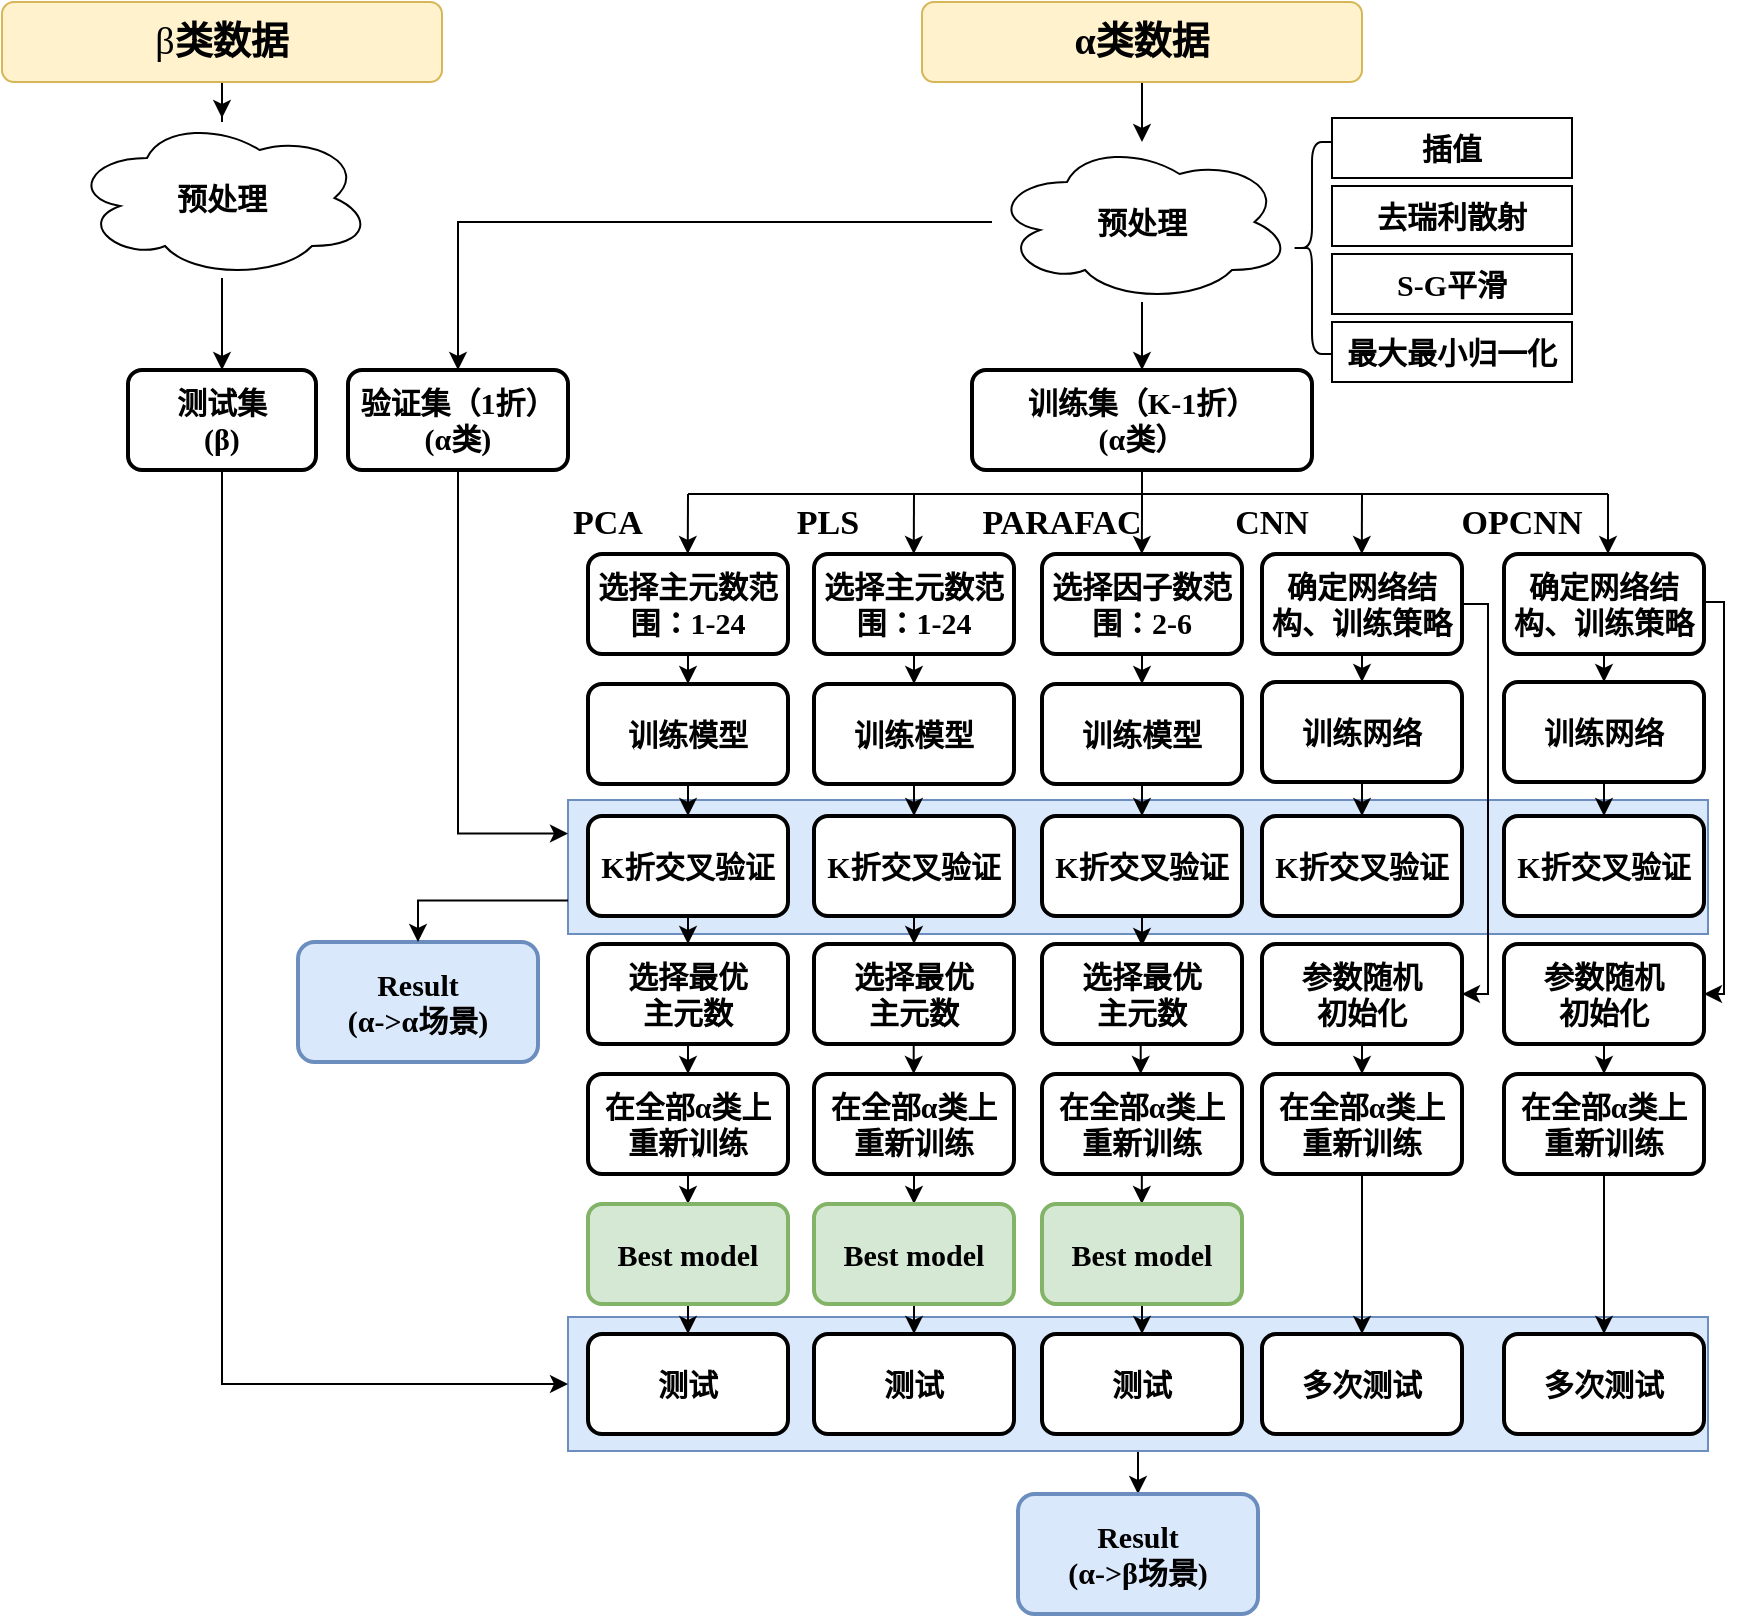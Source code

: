 <mxfile version="22.1.18" type="github">
  <diagram name="第 1 页" id="fnBkCTot6Ez0o81d7CIG">
    <mxGraphModel dx="1738" dy="1649" grid="1" gridSize="10" guides="1" tooltips="1" connect="1" arrows="1" fold="1" page="1" pageScale="1" pageWidth="827" pageHeight="1169" math="0" shadow="0">
      <root>
        <mxCell id="0" />
        <mxCell id="1" parent="0" />
        <mxCell id="RQuAEKyiK-EMNLNWBClG-106" value="" style="edgeStyle=orthogonalEdgeStyle;rounded=0;orthogonalLoop=1;jettySize=auto;html=1;" edge="1" parent="1" source="RQuAEKyiK-EMNLNWBClG-96" target="kYNa-zEm1gCkG2qr6x2S-65">
          <mxGeometry relative="1" as="geometry" />
        </mxCell>
        <mxCell id="RQuAEKyiK-EMNLNWBClG-96" value="" style="rounded=0;whiteSpace=wrap;html=1;fillColor=#dae8fc;strokeColor=#6c8ebf;" vertex="1" parent="1">
          <mxGeometry x="110" y="651.5" width="570" height="67" as="geometry" />
        </mxCell>
        <mxCell id="RQuAEKyiK-EMNLNWBClG-38" value="" style="rounded=0;whiteSpace=wrap;html=1;fillColor=#dae8fc;strokeColor=#6c8ebf;" vertex="1" parent="1">
          <mxGeometry x="110" y="393" width="570" height="67" as="geometry" />
        </mxCell>
        <mxCell id="kYNa-zEm1gCkG2qr6x2S-15" value="训练集（K-1折）&lt;br style=&quot;font-size: 15px;&quot;&gt;(α类）" style="rounded=1;whiteSpace=wrap;html=1;absoluteArcSize=1;arcSize=14;strokeWidth=2;fontSize=15;fontStyle=1;fontFamily=仿宋;" parent="1" vertex="1">
          <mxGeometry x="312" y="178" width="170" height="50" as="geometry" />
        </mxCell>
        <mxCell id="kYNa-zEm1gCkG2qr6x2S-18" value="" style="shape=curlyBracket;whiteSpace=wrap;html=1;rounded=1;labelPosition=left;verticalLabelPosition=middle;align=right;verticalAlign=middle;fontSize=15;fontStyle=1;fontFamily=仿宋;" parent="1" vertex="1">
          <mxGeometry x="472" y="64" width="20" height="106" as="geometry" />
        </mxCell>
        <mxCell id="kYNa-zEm1gCkG2qr6x2S-19" value="插值" style="rounded=0;whiteSpace=wrap;html=1;fontSize=15;fontStyle=1;fontFamily=仿宋;" parent="1" vertex="1">
          <mxGeometry x="492" y="52" width="120" height="30" as="geometry" />
        </mxCell>
        <mxCell id="kYNa-zEm1gCkG2qr6x2S-20" value="去瑞利散射" style="rounded=0;whiteSpace=wrap;html=1;fontSize=15;fontStyle=1;fontFamily=仿宋;" parent="1" vertex="1">
          <mxGeometry x="492" y="86" width="120" height="30" as="geometry" />
        </mxCell>
        <mxCell id="kYNa-zEm1gCkG2qr6x2S-21" value="最大最小归一化" style="rounded=0;whiteSpace=wrap;html=1;fontSize=15;fontStyle=1;fontFamily=仿宋;" parent="1" vertex="1">
          <mxGeometry x="492" y="154" width="120" height="30" as="geometry" />
        </mxCell>
        <mxCell id="kYNa-zEm1gCkG2qr6x2S-22" value="S-G平滑" style="rounded=0;whiteSpace=wrap;html=1;fontSize=15;fontStyle=1;fontFamily=仿宋;" parent="1" vertex="1">
          <mxGeometry x="492" y="120" width="120" height="30" as="geometry" />
        </mxCell>
        <mxCell id="RQuAEKyiK-EMNLNWBClG-24" value="" style="edgeStyle=orthogonalEdgeStyle;rounded=0;orthogonalLoop=1;jettySize=auto;html=1;" edge="1" parent="1" source="kYNa-zEm1gCkG2qr6x2S-26" target="RQuAEKyiK-EMNLNWBClG-23">
          <mxGeometry relative="1" as="geometry" />
        </mxCell>
        <mxCell id="kYNa-zEm1gCkG2qr6x2S-26" value="选择主元数范围：1-24" style="rounded=1;whiteSpace=wrap;html=1;absoluteArcSize=1;arcSize=14;strokeWidth=2;fontSize=15;fontStyle=1;fontFamily=仿宋;" parent="1" vertex="1">
          <mxGeometry x="120" y="270" width="100" height="50" as="geometry" />
        </mxCell>
        <mxCell id="kYNa-zEm1gCkG2qr6x2S-39" value="" style="edgeStyle=orthogonalEdgeStyle;rounded=0;orthogonalLoop=1;jettySize=auto;html=1;fontSize=15;fontStyle=1;fontFamily=仿宋;" parent="1" source="kYNa-zEm1gCkG2qr6x2S-27" target="kYNa-zEm1gCkG2qr6x2S-37" edge="1">
          <mxGeometry relative="1" as="geometry" />
        </mxCell>
        <mxCell id="kYNa-zEm1gCkG2qr6x2S-27" value="选择主元数范围：1-24" style="rounded=1;whiteSpace=wrap;html=1;absoluteArcSize=1;arcSize=14;strokeWidth=2;fontSize=15;fontStyle=1;fontFamily=仿宋;" parent="1" vertex="1">
          <mxGeometry x="233" y="270" width="100" height="50" as="geometry" />
        </mxCell>
        <mxCell id="kYNa-zEm1gCkG2qr6x2S-41" value="" style="edgeStyle=orthogonalEdgeStyle;rounded=0;orthogonalLoop=1;jettySize=auto;html=1;fontSize=15;fontStyle=1;fontFamily=仿宋;" parent="1" source="kYNa-zEm1gCkG2qr6x2S-28" target="kYNa-zEm1gCkG2qr6x2S-40" edge="1">
          <mxGeometry relative="1" as="geometry" />
        </mxCell>
        <mxCell id="kYNa-zEm1gCkG2qr6x2S-28" value="选择因子数范围：2-6" style="rounded=1;whiteSpace=wrap;html=1;absoluteArcSize=1;arcSize=14;strokeWidth=2;fontSize=15;fontStyle=1;fontFamily=仿宋;" parent="1" vertex="1">
          <mxGeometry x="347" y="270" width="100" height="50" as="geometry" />
        </mxCell>
        <mxCell id="RQuAEKyiK-EMNLNWBClG-31" value="" style="edgeStyle=orthogonalEdgeStyle;rounded=0;orthogonalLoop=1;jettySize=auto;html=1;" edge="1" parent="1" source="kYNa-zEm1gCkG2qr6x2S-37" target="RQuAEKyiK-EMNLNWBClG-27">
          <mxGeometry relative="1" as="geometry" />
        </mxCell>
        <mxCell id="kYNa-zEm1gCkG2qr6x2S-37" value="训练模型" style="rounded=1;whiteSpace=wrap;html=1;absoluteArcSize=1;arcSize=14;strokeWidth=2;fontSize=15;fontStyle=1;fontFamily=仿宋;" parent="1" vertex="1">
          <mxGeometry x="233" y="335" width="100" height="50" as="geometry" />
        </mxCell>
        <mxCell id="RQuAEKyiK-EMNLNWBClG-32" value="" style="edgeStyle=orthogonalEdgeStyle;rounded=0;orthogonalLoop=1;jettySize=auto;html=1;" edge="1" parent="1" source="kYNa-zEm1gCkG2qr6x2S-40" target="RQuAEKyiK-EMNLNWBClG-28">
          <mxGeometry relative="1" as="geometry" />
        </mxCell>
        <mxCell id="kYNa-zEm1gCkG2qr6x2S-40" value="训练模型" style="rounded=1;whiteSpace=wrap;html=1;absoluteArcSize=1;arcSize=14;strokeWidth=2;fontSize=15;fontStyle=1;fontFamily=仿宋;" parent="1" vertex="1">
          <mxGeometry x="347" y="335" width="100" height="50" as="geometry" />
        </mxCell>
        <mxCell id="RQuAEKyiK-EMNLNWBClG-53" value="" style="edgeStyle=orthogonalEdgeStyle;rounded=0;orthogonalLoop=1;jettySize=auto;html=1;" edge="1" parent="1" source="kYNa-zEm1gCkG2qr6x2S-44" target="RQuAEKyiK-EMNLNWBClG-29">
          <mxGeometry relative="1" as="geometry" />
        </mxCell>
        <mxCell id="RQuAEKyiK-EMNLNWBClG-33" style="edgeStyle=orthogonalEdgeStyle;rounded=0;orthogonalLoop=1;jettySize=auto;html=1;entryX=0;entryY=0.25;entryDx=0;entryDy=0;exitX=0.5;exitY=1;exitDx=0;exitDy=0;" edge="1" parent="1" source="kYNa-zEm1gCkG2qr6x2S-62" target="RQuAEKyiK-EMNLNWBClG-38">
          <mxGeometry relative="1" as="geometry" />
        </mxCell>
        <mxCell id="kYNa-zEm1gCkG2qr6x2S-62" value="验证集（1折）&lt;br style=&quot;font-size: 15px;&quot;&gt;(α类)" style="rounded=1;whiteSpace=wrap;html=1;absoluteArcSize=1;arcSize=14;strokeWidth=2;fontSize=15;fontStyle=1;fontFamily=仿宋;" parent="1" vertex="1">
          <mxGeometry y="178" width="110" height="50" as="geometry" />
        </mxCell>
        <mxCell id="kYNa-zEm1gCkG2qr6x2S-63" value="Result&lt;br style=&quot;font-size: 15px;&quot;&gt;(α-&amp;gt;α场景)" style="whiteSpace=wrap;html=1;rounded=1;arcSize=14;strokeWidth=2;fontSize=15;fontStyle=1;fontFamily=仿宋;fillColor=#dae8fc;strokeColor=#6c8ebf;" parent="1" vertex="1">
          <mxGeometry x="-25" y="464" width="120" height="60" as="geometry" />
        </mxCell>
        <mxCell id="kYNa-zEm1gCkG2qr6x2S-65" value="Result&lt;br style=&quot;font-size: 15px;&quot;&gt;(α-&amp;gt;β场景)" style="whiteSpace=wrap;html=1;rounded=1;arcSize=14;strokeWidth=2;fontSize=15;fontStyle=1;fontFamily=仿宋;fillColor=#dae8fc;strokeColor=#6c8ebf;" parent="1" vertex="1">
          <mxGeometry x="335" y="740" width="120" height="60" as="geometry" />
        </mxCell>
        <mxCell id="kYNa-zEm1gCkG2qr6x2S-76" value="&lt;b&gt;&lt;font style=&quot;font-size: 17px;&quot;&gt;PCA&lt;/font&gt;&lt;/b&gt;" style="text;html=1;strokeColor=none;fillColor=none;align=center;verticalAlign=middle;whiteSpace=wrap;rounded=0;fontFamily=仿宋;" parent="1" vertex="1">
          <mxGeometry x="100" y="240" width="60" height="30" as="geometry" />
        </mxCell>
        <mxCell id="kYNa-zEm1gCkG2qr6x2S-77" value="&lt;span style=&quot;font-size: 17px;&quot;&gt;&lt;b&gt;PLS&lt;br&gt;&lt;/b&gt;&lt;/span&gt;" style="text;html=1;strokeColor=none;fillColor=none;align=center;verticalAlign=middle;whiteSpace=wrap;rounded=0;fontFamily=仿宋;" parent="1" vertex="1">
          <mxGeometry x="210" y="240" width="60" height="30" as="geometry" />
        </mxCell>
        <mxCell id="kYNa-zEm1gCkG2qr6x2S-79" value="&lt;span style=&quot;font-size: 17px;&quot;&gt;&lt;b&gt;OPCNN&lt;br&gt;&lt;/b&gt;&lt;/span&gt;" style="text;html=1;strokeColor=none;fillColor=none;align=center;verticalAlign=middle;whiteSpace=wrap;rounded=0;fontFamily=仿宋;" parent="1" vertex="1">
          <mxGeometry x="557" y="240" width="60" height="30" as="geometry" />
        </mxCell>
        <mxCell id="RQuAEKyiK-EMNLNWBClG-4" value="&lt;span style=&quot;font-size: 17px;&quot;&gt;&lt;b&gt;CNN&lt;br&gt;&lt;/b&gt;&lt;/span&gt;" style="text;html=1;strokeColor=none;fillColor=none;align=center;verticalAlign=middle;whiteSpace=wrap;rounded=0;fontFamily=仿宋;" vertex="1" parent="1">
          <mxGeometry x="432" y="240" width="60" height="30" as="geometry" />
        </mxCell>
        <mxCell id="RQuAEKyiK-EMNLNWBClG-54" value="" style="edgeStyle=orthogonalEdgeStyle;rounded=0;orthogonalLoop=1;jettySize=auto;html=1;" edge="1" parent="1" source="RQuAEKyiK-EMNLNWBClG-5" target="RQuAEKyiK-EMNLNWBClG-30">
          <mxGeometry relative="1" as="geometry" />
        </mxCell>
        <mxCell id="RQuAEKyiK-EMNLNWBClG-12" value="" style="edgeStyle=orthogonalEdgeStyle;rounded=0;orthogonalLoop=1;jettySize=auto;html=1;" edge="1" parent="1" source="RQuAEKyiK-EMNLNWBClG-7" target="RQuAEKyiK-EMNLNWBClG-11">
          <mxGeometry relative="1" as="geometry" />
        </mxCell>
        <mxCell id="RQuAEKyiK-EMNLNWBClG-7" value="β&lt;span style=&quot;border-color: var(--border-color); font-weight: 700;&quot;&gt;类数据&lt;/span&gt;" style="rounded=1;whiteSpace=wrap;html=1;fontFamily=仿宋;fontSize=19;fillColor=#fff2cc;strokeColor=#d6b656;" vertex="1" parent="1">
          <mxGeometry x="-173" y="-6" width="220" height="40" as="geometry" />
        </mxCell>
        <mxCell id="RQuAEKyiK-EMNLNWBClG-17" value="" style="edgeStyle=orthogonalEdgeStyle;rounded=0;orthogonalLoop=1;jettySize=auto;html=1;" edge="1" parent="1" source="RQuAEKyiK-EMNLNWBClG-11" target="RQuAEKyiK-EMNLNWBClG-16">
          <mxGeometry relative="1" as="geometry" />
        </mxCell>
        <mxCell id="RQuAEKyiK-EMNLNWBClG-11" value="预处理" style="ellipse;shape=cloud;whiteSpace=wrap;html=1;fontSize=15;fontStyle=1;fontFamily=仿宋;" vertex="1" parent="1">
          <mxGeometry x="-138" y="52" width="150" height="80" as="geometry" />
        </mxCell>
        <mxCell id="RQuAEKyiK-EMNLNWBClG-15" value="" style="edgeStyle=orthogonalEdgeStyle;rounded=0;orthogonalLoop=1;jettySize=auto;html=1;" edge="1" parent="1" source="RQuAEKyiK-EMNLNWBClG-13" target="RQuAEKyiK-EMNLNWBClG-14">
          <mxGeometry relative="1" as="geometry" />
        </mxCell>
        <mxCell id="RQuAEKyiK-EMNLNWBClG-13" value="&lt;b style=&quot;border-color: var(--border-color);&quot;&gt;α类数据&lt;/b&gt;" style="rounded=1;whiteSpace=wrap;html=1;fontFamily=仿宋;fontSize=19;fontStyle=1;fillColor=#fff2cc;strokeColor=#d6b656;" vertex="1" parent="1">
          <mxGeometry x="287" y="-6" width="220" height="40" as="geometry" />
        </mxCell>
        <mxCell id="RQuAEKyiK-EMNLNWBClG-18" value="" style="edgeStyle=orthogonalEdgeStyle;rounded=0;orthogonalLoop=1;jettySize=auto;html=1;" edge="1" parent="1" source="RQuAEKyiK-EMNLNWBClG-14" target="kYNa-zEm1gCkG2qr6x2S-15">
          <mxGeometry relative="1" as="geometry" />
        </mxCell>
        <mxCell id="RQuAEKyiK-EMNLNWBClG-19" style="edgeStyle=orthogonalEdgeStyle;rounded=0;orthogonalLoop=1;jettySize=auto;html=1;entryX=0.5;entryY=0;entryDx=0;entryDy=0;" edge="1" parent="1" source="RQuAEKyiK-EMNLNWBClG-14" target="kYNa-zEm1gCkG2qr6x2S-62">
          <mxGeometry relative="1" as="geometry" />
        </mxCell>
        <mxCell id="RQuAEKyiK-EMNLNWBClG-14" value="预处理" style="ellipse;shape=cloud;whiteSpace=wrap;html=1;fontSize=15;fontStyle=1;fontFamily=仿宋;" vertex="1" parent="1">
          <mxGeometry x="322" y="64" width="150" height="80" as="geometry" />
        </mxCell>
        <mxCell id="RQuAEKyiK-EMNLNWBClG-97" style="edgeStyle=orthogonalEdgeStyle;rounded=0;orthogonalLoop=1;jettySize=auto;html=1;entryX=0;entryY=0.5;entryDx=0;entryDy=0;exitX=0.5;exitY=1;exitDx=0;exitDy=0;" edge="1" parent="1" source="RQuAEKyiK-EMNLNWBClG-16" target="RQuAEKyiK-EMNLNWBClG-96">
          <mxGeometry relative="1" as="geometry">
            <Array as="points">
              <mxPoint x="-63" y="685" />
            </Array>
          </mxGeometry>
        </mxCell>
        <mxCell id="RQuAEKyiK-EMNLNWBClG-16" value="测试集&lt;br style=&quot;font-size: 15px;&quot;&gt;(β)" style="rounded=1;whiteSpace=wrap;html=1;absoluteArcSize=1;arcSize=14;strokeWidth=2;fontSize=15;fontStyle=1;fontFamily=仿宋;" vertex="1" parent="1">
          <mxGeometry x="-110" y="178" width="94" height="50" as="geometry" />
        </mxCell>
        <mxCell id="RQuAEKyiK-EMNLNWBClG-26" value="" style="edgeStyle=orthogonalEdgeStyle;rounded=0;orthogonalLoop=1;jettySize=auto;html=1;" edge="1" parent="1" source="RQuAEKyiK-EMNLNWBClG-23" target="RQuAEKyiK-EMNLNWBClG-25">
          <mxGeometry relative="1" as="geometry" />
        </mxCell>
        <mxCell id="RQuAEKyiK-EMNLNWBClG-23" value="训练模型" style="rounded=1;whiteSpace=wrap;html=1;absoluteArcSize=1;arcSize=14;strokeWidth=2;fontSize=15;fontStyle=1;fontFamily=仿宋;" vertex="1" parent="1">
          <mxGeometry x="120" y="335" width="100" height="50" as="geometry" />
        </mxCell>
        <mxCell id="RQuAEKyiK-EMNLNWBClG-40" value="" style="edgeStyle=orthogonalEdgeStyle;rounded=0;orthogonalLoop=1;jettySize=auto;html=1;" edge="1" parent="1" source="RQuAEKyiK-EMNLNWBClG-25" target="RQuAEKyiK-EMNLNWBClG-34">
          <mxGeometry relative="1" as="geometry" />
        </mxCell>
        <mxCell id="RQuAEKyiK-EMNLNWBClG-25" value="K折交叉验证" style="rounded=1;whiteSpace=wrap;html=1;absoluteArcSize=1;arcSize=14;strokeWidth=2;fontSize=15;fontStyle=1;fontFamily=仿宋;" vertex="1" parent="1">
          <mxGeometry x="120" y="401" width="100" height="50" as="geometry" />
        </mxCell>
        <mxCell id="RQuAEKyiK-EMNLNWBClG-47" style="edgeStyle=orthogonalEdgeStyle;rounded=0;orthogonalLoop=1;jettySize=auto;html=1;entryX=0.5;entryY=0;entryDx=0;entryDy=0;" edge="1" parent="1" source="RQuAEKyiK-EMNLNWBClG-27" target="RQuAEKyiK-EMNLNWBClG-35">
          <mxGeometry relative="1" as="geometry" />
        </mxCell>
        <mxCell id="RQuAEKyiK-EMNLNWBClG-27" value="K折交叉验证" style="rounded=1;whiteSpace=wrap;html=1;absoluteArcSize=1;arcSize=14;strokeWidth=2;fontSize=15;fontStyle=1;fontFamily=仿宋;" vertex="1" parent="1">
          <mxGeometry x="233" y="401" width="100" height="50" as="geometry" />
        </mxCell>
        <mxCell id="RQuAEKyiK-EMNLNWBClG-29" value="K折交叉验证" style="rounded=1;whiteSpace=wrap;html=1;absoluteArcSize=1;arcSize=14;strokeWidth=2;fontSize=15;fontStyle=1;fontFamily=仿宋;" vertex="1" parent="1">
          <mxGeometry x="457" y="401" width="100" height="50" as="geometry" />
        </mxCell>
        <mxCell id="RQuAEKyiK-EMNLNWBClG-30" value="K折交叉验证" style="rounded=1;whiteSpace=wrap;html=1;absoluteArcSize=1;arcSize=14;strokeWidth=2;fontSize=15;fontStyle=1;fontFamily=仿宋;" vertex="1" parent="1">
          <mxGeometry x="578" y="401" width="100" height="50" as="geometry" />
        </mxCell>
        <mxCell id="RQuAEKyiK-EMNLNWBClG-69" value="" style="edgeStyle=orthogonalEdgeStyle;rounded=0;orthogonalLoop=1;jettySize=auto;html=1;" edge="1" parent="1" source="RQuAEKyiK-EMNLNWBClG-34" target="RQuAEKyiK-EMNLNWBClG-62">
          <mxGeometry relative="1" as="geometry" />
        </mxCell>
        <mxCell id="RQuAEKyiK-EMNLNWBClG-34" value="选择最优&lt;br&gt;主元数" style="rounded=1;whiteSpace=wrap;html=1;absoluteArcSize=1;arcSize=14;strokeWidth=2;fontSize=15;fontStyle=1;fontFamily=仿宋;" vertex="1" parent="1">
          <mxGeometry x="120" y="465" width="100" height="50" as="geometry" />
        </mxCell>
        <mxCell id="RQuAEKyiK-EMNLNWBClG-35" value="选择最优&lt;br style=&quot;border-color: var(--border-color);&quot;&gt;主元数" style="rounded=1;whiteSpace=wrap;html=1;absoluteArcSize=1;arcSize=14;strokeWidth=2;fontSize=15;fontStyle=1;fontFamily=仿宋;" vertex="1" parent="1">
          <mxGeometry x="233" y="465" width="100" height="50" as="geometry" />
        </mxCell>
        <mxCell id="RQuAEKyiK-EMNLNWBClG-39" style="edgeStyle=orthogonalEdgeStyle;rounded=0;orthogonalLoop=1;jettySize=auto;html=1;exitX=0;exitY=0.75;exitDx=0;exitDy=0;entryX=0.5;entryY=0;entryDx=0;entryDy=0;" edge="1" parent="1" source="RQuAEKyiK-EMNLNWBClG-38" target="kYNa-zEm1gCkG2qr6x2S-63">
          <mxGeometry relative="1" as="geometry" />
        </mxCell>
        <mxCell id="RQuAEKyiK-EMNLNWBClG-73" value="" style="edgeStyle=orthogonalEdgeStyle;rounded=0;orthogonalLoop=1;jettySize=auto;html=1;" edge="1" parent="1" source="kYNa-zEm1gCkG2qr6x2S-48" target="RQuAEKyiK-EMNLNWBClG-56">
          <mxGeometry relative="1" as="geometry" />
        </mxCell>
        <mxCell id="RQuAEKyiK-EMNLNWBClG-71" value="" style="edgeStyle=orthogonalEdgeStyle;rounded=0;orthogonalLoop=1;jettySize=auto;html=1;" edge="1" parent="1" source="kYNa-zEm1gCkG2qr6x2S-60" target="RQuAEKyiK-EMNLNWBClG-55">
          <mxGeometry relative="1" as="geometry" />
        </mxCell>
        <mxCell id="RQuAEKyiK-EMNLNWBClG-52" style="edgeStyle=orthogonalEdgeStyle;rounded=0;orthogonalLoop=1;jettySize=auto;html=1;entryX=0.5;entryY=0.02;entryDx=0;entryDy=0;entryPerimeter=0;" edge="1" parent="1" source="RQuAEKyiK-EMNLNWBClG-28" target="RQuAEKyiK-EMNLNWBClG-36">
          <mxGeometry relative="1" as="geometry" />
        </mxCell>
        <mxCell id="RQuAEKyiK-EMNLNWBClG-28" value="K折交叉验证" style="rounded=1;whiteSpace=wrap;html=1;absoluteArcSize=1;arcSize=14;strokeWidth=2;fontSize=15;fontStyle=1;fontFamily=仿宋;" vertex="1" parent="1">
          <mxGeometry x="347" y="401" width="100" height="50" as="geometry" />
        </mxCell>
        <mxCell id="RQuAEKyiK-EMNLNWBClG-36" value="选择最优&lt;br style=&quot;border-color: var(--border-color);&quot;&gt;主元数" style="rounded=1;whiteSpace=wrap;html=1;absoluteArcSize=1;arcSize=14;strokeWidth=2;fontSize=15;fontStyle=1;fontFamily=仿宋;" vertex="1" parent="1">
          <mxGeometry x="347" y="465" width="100" height="50" as="geometry" />
        </mxCell>
        <mxCell id="RQuAEKyiK-EMNLNWBClG-55" value="测试" style="rounded=1;whiteSpace=wrap;html=1;absoluteArcSize=1;arcSize=14;strokeWidth=2;fontSize=15;fontStyle=1;fontFamily=仿宋;" vertex="1" parent="1">
          <mxGeometry x="120" y="660" width="100" height="50" as="geometry" />
        </mxCell>
        <mxCell id="RQuAEKyiK-EMNLNWBClG-56" value="测试" style="rounded=1;whiteSpace=wrap;html=1;absoluteArcSize=1;arcSize=14;strokeWidth=2;fontSize=15;fontStyle=1;fontFamily=仿宋;" vertex="1" parent="1">
          <mxGeometry x="233" y="660" width="100" height="50" as="geometry" />
        </mxCell>
        <mxCell id="RQuAEKyiK-EMNLNWBClG-58" value="多次测试" style="rounded=1;whiteSpace=wrap;html=1;absoluteArcSize=1;arcSize=14;strokeWidth=2;fontSize=15;fontStyle=1;fontFamily=仿宋;" vertex="1" parent="1">
          <mxGeometry x="457" y="660" width="100" height="50" as="geometry" />
        </mxCell>
        <mxCell id="RQuAEKyiK-EMNLNWBClG-59" value="多次测试" style="rounded=1;whiteSpace=wrap;html=1;absoluteArcSize=1;arcSize=14;strokeWidth=2;fontSize=15;fontStyle=1;fontFamily=仿宋;" vertex="1" parent="1">
          <mxGeometry x="578" y="660" width="100" height="50" as="geometry" />
        </mxCell>
        <mxCell id="RQuAEKyiK-EMNLNWBClG-85" value="" style="edgeStyle=orthogonalEdgeStyle;rounded=0;orthogonalLoop=1;jettySize=auto;html=1;" edge="1" parent="1" source="RQuAEKyiK-EMNLNWBClG-60" target="RQuAEKyiK-EMNLNWBClG-65">
          <mxGeometry relative="1" as="geometry" />
        </mxCell>
        <mxCell id="RQuAEKyiK-EMNLNWBClG-60" value="参数随机&lt;br&gt;初始化" style="rounded=1;whiteSpace=wrap;html=1;absoluteArcSize=1;arcSize=14;strokeWidth=2;fontSize=15;fontStyle=1;fontFamily=仿宋;" vertex="1" parent="1">
          <mxGeometry x="457" y="465" width="100" height="50" as="geometry" />
        </mxCell>
        <mxCell id="RQuAEKyiK-EMNLNWBClG-86" value="" style="edgeStyle=orthogonalEdgeStyle;rounded=0;orthogonalLoop=1;jettySize=auto;html=1;" edge="1" parent="1" source="RQuAEKyiK-EMNLNWBClG-61" target="RQuAEKyiK-EMNLNWBClG-66">
          <mxGeometry relative="1" as="geometry" />
        </mxCell>
        <mxCell id="RQuAEKyiK-EMNLNWBClG-61" value="参数随机&lt;br style=&quot;border-color: var(--border-color);&quot;&gt;初始化" style="rounded=1;whiteSpace=wrap;html=1;absoluteArcSize=1;arcSize=14;strokeWidth=2;fontSize=15;fontStyle=1;fontFamily=仿宋;" vertex="1" parent="1">
          <mxGeometry x="578" y="465" width="100" height="50" as="geometry" />
        </mxCell>
        <mxCell id="RQuAEKyiK-EMNLNWBClG-70" value="" style="edgeStyle=orthogonalEdgeStyle;rounded=0;orthogonalLoop=1;jettySize=auto;html=1;" edge="1" parent="1" source="RQuAEKyiK-EMNLNWBClG-62" target="kYNa-zEm1gCkG2qr6x2S-60">
          <mxGeometry relative="1" as="geometry" />
        </mxCell>
        <mxCell id="RQuAEKyiK-EMNLNWBClG-62" value="在全部α类上重新训练" style="rounded=1;whiteSpace=wrap;html=1;absoluteArcSize=1;arcSize=14;strokeWidth=2;fontSize=15;fontStyle=1;fontFamily=仿宋;" vertex="1" parent="1">
          <mxGeometry x="120" y="530" width="100" height="50" as="geometry" />
        </mxCell>
        <mxCell id="RQuAEKyiK-EMNLNWBClG-64" value="在全部α类上重新训练" style="rounded=1;whiteSpace=wrap;html=1;absoluteArcSize=1;arcSize=14;strokeWidth=2;fontSize=15;fontStyle=1;fontFamily=仿宋;" vertex="1" parent="1">
          <mxGeometry x="347" y="530" width="100" height="50" as="geometry" />
        </mxCell>
        <mxCell id="RQuAEKyiK-EMNLNWBClG-87" value="" style="edgeStyle=orthogonalEdgeStyle;rounded=0;orthogonalLoop=1;jettySize=auto;html=1;" edge="1" parent="1" source="RQuAEKyiK-EMNLNWBClG-65" target="RQuAEKyiK-EMNLNWBClG-58">
          <mxGeometry relative="1" as="geometry" />
        </mxCell>
        <mxCell id="RQuAEKyiK-EMNLNWBClG-65" value="在全部α类上重新训练" style="rounded=1;whiteSpace=wrap;html=1;absoluteArcSize=1;arcSize=14;strokeWidth=2;fontSize=15;fontStyle=1;fontFamily=仿宋;" vertex="1" parent="1">
          <mxGeometry x="457" y="530" width="100" height="50" as="geometry" />
        </mxCell>
        <mxCell id="RQuAEKyiK-EMNLNWBClG-88" value="" style="edgeStyle=orthogonalEdgeStyle;rounded=0;orthogonalLoop=1;jettySize=auto;html=1;" edge="1" parent="1" source="RQuAEKyiK-EMNLNWBClG-66" target="RQuAEKyiK-EMNLNWBClG-59">
          <mxGeometry relative="1" as="geometry" />
        </mxCell>
        <mxCell id="RQuAEKyiK-EMNLNWBClG-66" value="在全部α类上重新训练" style="rounded=1;whiteSpace=wrap;html=1;absoluteArcSize=1;arcSize=14;strokeWidth=2;fontSize=15;fontStyle=1;fontFamily=仿宋;" vertex="1" parent="1">
          <mxGeometry x="578" y="530" width="100" height="50" as="geometry" />
        </mxCell>
        <mxCell id="RQuAEKyiK-EMNLNWBClG-75" value="" style="edgeStyle=orthogonalEdgeStyle;rounded=0;orthogonalLoop=1;jettySize=auto;html=1;entryX=0.5;entryY=0;entryDx=0;entryDy=0;" edge="1" parent="1">
          <mxGeometry relative="1" as="geometry">
            <mxPoint x="396.91" y="580" as="sourcePoint" />
            <mxPoint x="396.91" y="595" as="targetPoint" />
          </mxGeometry>
        </mxCell>
        <mxCell id="RQuAEKyiK-EMNLNWBClG-76" value="" style="edgeStyle=orthogonalEdgeStyle;rounded=0;orthogonalLoop=1;jettySize=auto;html=1;" edge="1" parent="1" source="kYNa-zEm1gCkG2qr6x2S-49" target="RQuAEKyiK-EMNLNWBClG-57">
          <mxGeometry relative="1" as="geometry" />
        </mxCell>
        <mxCell id="kYNa-zEm1gCkG2qr6x2S-49" value="Best model" style="rounded=1;whiteSpace=wrap;html=1;absoluteArcSize=1;arcSize=14;strokeWidth=2;fillColor=#d5e8d4;strokeColor=#82b366;fontSize=15;fontStyle=1;fontFamily=仿宋;" parent="1" vertex="1">
          <mxGeometry x="347" y="595" width="100" height="50" as="geometry" />
        </mxCell>
        <mxCell id="kYNa-zEm1gCkG2qr6x2S-60" value="Best model" style="rounded=1;whiteSpace=wrap;html=1;absoluteArcSize=1;arcSize=14;strokeWidth=2;fillColor=#d5e8d4;strokeColor=#82b366;fontSize=15;fontStyle=1;fontFamily=仿宋;" parent="1" vertex="1">
          <mxGeometry x="120" y="595" width="100" height="50" as="geometry" />
        </mxCell>
        <mxCell id="RQuAEKyiK-EMNLNWBClG-72" value="" style="edgeStyle=orthogonalEdgeStyle;rounded=0;orthogonalLoop=1;jettySize=auto;html=1;entryX=0.5;entryY=0;entryDx=0;entryDy=0;" edge="1" parent="1" source="RQuAEKyiK-EMNLNWBClG-63" target="kYNa-zEm1gCkG2qr6x2S-48">
          <mxGeometry relative="1" as="geometry" />
        </mxCell>
        <mxCell id="kYNa-zEm1gCkG2qr6x2S-48" value="Best model" style="rounded=1;whiteSpace=wrap;html=1;absoluteArcSize=1;arcSize=14;strokeWidth=2;fillColor=#d5e8d4;strokeColor=#82b366;fontSize=15;fontStyle=1;fontFamily=仿宋;" parent="1" vertex="1">
          <mxGeometry x="233" y="595" width="100" height="50" as="geometry" />
        </mxCell>
        <mxCell id="RQuAEKyiK-EMNLNWBClG-57" value="测试" style="rounded=1;whiteSpace=wrap;html=1;absoluteArcSize=1;arcSize=14;strokeWidth=2;fontSize=15;fontStyle=1;fontFamily=仿宋;" vertex="1" parent="1">
          <mxGeometry x="347" y="660" width="100" height="50" as="geometry" />
        </mxCell>
        <mxCell id="RQuAEKyiK-EMNLNWBClG-63" value="在全部α类上重新训练" style="rounded=1;whiteSpace=wrap;html=1;absoluteArcSize=1;arcSize=14;strokeWidth=2;fontSize=15;fontStyle=1;fontFamily=仿宋;" vertex="1" parent="1">
          <mxGeometry x="233" y="530" width="100" height="50" as="geometry" />
        </mxCell>
        <mxCell id="RQuAEKyiK-EMNLNWBClG-78" value="" style="edgeStyle=orthogonalEdgeStyle;rounded=0;orthogonalLoop=1;jettySize=auto;html=1;entryX=0.5;entryY=0;entryDx=0;entryDy=0;" edge="1" parent="1">
          <mxGeometry relative="1" as="geometry">
            <mxPoint x="282.85" y="515" as="sourcePoint" />
            <mxPoint x="282.85" y="530" as="targetPoint" />
          </mxGeometry>
        </mxCell>
        <mxCell id="RQuAEKyiK-EMNLNWBClG-79" value="" style="edgeStyle=orthogonalEdgeStyle;rounded=0;orthogonalLoop=1;jettySize=auto;html=1;entryX=0.5;entryY=0;entryDx=0;entryDy=0;" edge="1" parent="1">
          <mxGeometry relative="1" as="geometry">
            <mxPoint x="396.35" y="515" as="sourcePoint" />
            <mxPoint x="396.35" y="530" as="targetPoint" />
          </mxGeometry>
        </mxCell>
        <mxCell id="RQuAEKyiK-EMNLNWBClG-92" style="edgeStyle=orthogonalEdgeStyle;rounded=0;orthogonalLoop=1;jettySize=auto;html=1;entryX=0.5;entryY=0;entryDx=0;entryDy=0;" edge="1" parent="1" source="RQuAEKyiK-EMNLNWBClG-89" target="kYNa-zEm1gCkG2qr6x2S-44">
          <mxGeometry relative="1" as="geometry" />
        </mxCell>
        <mxCell id="RQuAEKyiK-EMNLNWBClG-94" style="edgeStyle=orthogonalEdgeStyle;rounded=0;orthogonalLoop=1;jettySize=auto;html=1;entryX=1;entryY=0.5;entryDx=0;entryDy=0;exitX=1;exitY=0.5;exitDx=0;exitDy=0;" edge="1" parent="1" source="RQuAEKyiK-EMNLNWBClG-89" target="RQuAEKyiK-EMNLNWBClG-60">
          <mxGeometry relative="1" as="geometry">
            <Array as="points">
              <mxPoint x="570" y="295" />
              <mxPoint x="570" y="490" />
            </Array>
          </mxGeometry>
        </mxCell>
        <mxCell id="RQuAEKyiK-EMNLNWBClG-89" value="确定网络结构、训练策略" style="rounded=1;whiteSpace=wrap;html=1;absoluteArcSize=1;arcSize=14;strokeWidth=2;fontSize=15;fontStyle=1;fontFamily=仿宋;" vertex="1" parent="1">
          <mxGeometry x="457" y="270" width="100" height="50" as="geometry" />
        </mxCell>
        <mxCell id="RQuAEKyiK-EMNLNWBClG-93" style="edgeStyle=orthogonalEdgeStyle;rounded=0;orthogonalLoop=1;jettySize=auto;html=1;entryX=0.5;entryY=0;entryDx=0;entryDy=0;" edge="1" parent="1" source="RQuAEKyiK-EMNLNWBClG-90" target="RQuAEKyiK-EMNLNWBClG-5">
          <mxGeometry relative="1" as="geometry" />
        </mxCell>
        <mxCell id="RQuAEKyiK-EMNLNWBClG-90" value="确定网络结构、训练策略" style="rounded=1;whiteSpace=wrap;html=1;absoluteArcSize=1;arcSize=14;strokeWidth=2;fontSize=15;fontStyle=1;fontFamily=仿宋;" vertex="1" parent="1">
          <mxGeometry x="578" y="270" width="100" height="50" as="geometry" />
        </mxCell>
        <mxCell id="kYNa-zEm1gCkG2qr6x2S-44" value="训练网络" style="rounded=1;whiteSpace=wrap;html=1;absoluteArcSize=1;arcSize=14;strokeWidth=2;fontSize=15;fontStyle=1;fontFamily=仿宋;" parent="1" vertex="1">
          <mxGeometry x="457" y="334" width="100" height="50" as="geometry" />
        </mxCell>
        <mxCell id="RQuAEKyiK-EMNLNWBClG-5" value="训练网络" style="rounded=1;whiteSpace=wrap;html=1;absoluteArcSize=1;arcSize=14;strokeWidth=2;fontSize=15;fontStyle=1;fontFamily=仿宋;" vertex="1" parent="1">
          <mxGeometry x="578" y="334" width="100" height="50" as="geometry" />
        </mxCell>
        <mxCell id="RQuAEKyiK-EMNLNWBClG-95" style="edgeStyle=orthogonalEdgeStyle;rounded=0;orthogonalLoop=1;jettySize=auto;html=1;entryX=1;entryY=0.5;entryDx=0;entryDy=0;exitX=1;exitY=0.5;exitDx=0;exitDy=0;" edge="1" parent="1" target="RQuAEKyiK-EMNLNWBClG-61">
          <mxGeometry relative="1" as="geometry">
            <mxPoint x="678" y="294" as="sourcePoint" />
            <mxPoint x="678" y="554" as="targetPoint" />
            <Array as="points">
              <mxPoint x="688" y="294" />
              <mxPoint x="688" y="490" />
            </Array>
          </mxGeometry>
        </mxCell>
        <mxCell id="RQuAEKyiK-EMNLNWBClG-98" value="" style="endArrow=none;html=1;rounded=0;" edge="1" parent="1">
          <mxGeometry width="50" height="50" relative="1" as="geometry">
            <mxPoint x="170" y="240" as="sourcePoint" />
            <mxPoint x="630" y="240" as="targetPoint" />
          </mxGeometry>
        </mxCell>
        <mxCell id="RQuAEKyiK-EMNLNWBClG-99" value="" style="edgeStyle=orthogonalEdgeStyle;rounded=0;orthogonalLoop=1;jettySize=auto;html=1;" edge="1" parent="1">
          <mxGeometry relative="1" as="geometry">
            <mxPoint x="170" y="240" as="sourcePoint" />
            <mxPoint x="169.88" y="270" as="targetPoint" />
          </mxGeometry>
        </mxCell>
        <mxCell id="RQuAEKyiK-EMNLNWBClG-100" value="" style="edgeStyle=orthogonalEdgeStyle;rounded=0;orthogonalLoop=1;jettySize=auto;html=1;fontSize=15;fontStyle=1;fontFamily=仿宋;" edge="1" parent="1">
          <mxGeometry relative="1" as="geometry">
            <mxPoint x="283" y="240" as="sourcePoint" />
            <mxPoint x="282.88" y="270" as="targetPoint" />
          </mxGeometry>
        </mxCell>
        <mxCell id="RQuAEKyiK-EMNLNWBClG-102" value="" style="edgeStyle=orthogonalEdgeStyle;rounded=0;orthogonalLoop=1;jettySize=auto;html=1;fontSize=15;fontStyle=1;fontFamily=仿宋;" edge="1" parent="1">
          <mxGeometry relative="1" as="geometry">
            <mxPoint x="397" y="250" as="sourcePoint" />
            <mxPoint x="396.9" y="270" as="targetPoint" />
          </mxGeometry>
        </mxCell>
        <mxCell id="RQuAEKyiK-EMNLNWBClG-103" value="" style="edgeStyle=orthogonalEdgeStyle;rounded=0;orthogonalLoop=1;jettySize=auto;html=1;fontSize=15;fontStyle=1;fontFamily=仿宋;" edge="1" parent="1">
          <mxGeometry relative="1" as="geometry">
            <mxPoint x="507" y="240" as="sourcePoint" />
            <mxPoint x="506.9" y="270" as="targetPoint" />
          </mxGeometry>
        </mxCell>
        <mxCell id="RQuAEKyiK-EMNLNWBClG-104" value="" style="edgeStyle=orthogonalEdgeStyle;rounded=0;orthogonalLoop=1;jettySize=auto;html=1;fontSize=15;fontStyle=1;fontFamily=仿宋;" edge="1" parent="1">
          <mxGeometry relative="1" as="geometry">
            <mxPoint x="630" y="240" as="sourcePoint" />
            <mxPoint x="630" y="270" as="targetPoint" />
          </mxGeometry>
        </mxCell>
        <mxCell id="RQuAEKyiK-EMNLNWBClG-108" value="" style="endArrow=none;html=1;rounded=0;entryX=0.5;entryY=1;entryDx=0;entryDy=0;" edge="1" parent="1" target="kYNa-zEm1gCkG2qr6x2S-15">
          <mxGeometry width="50" height="50" relative="1" as="geometry">
            <mxPoint x="397" y="250" as="sourcePoint" />
            <mxPoint x="450" y="180" as="targetPoint" />
          </mxGeometry>
        </mxCell>
        <mxCell id="kYNa-zEm1gCkG2qr6x2S-78" value="&lt;span style=&quot;font-size: 17px;&quot;&gt;&lt;b&gt;PARAFAC&lt;br&gt;&lt;/b&gt;&lt;/span&gt;" style="text;html=1;strokeColor=none;fillColor=default;align=center;verticalAlign=middle;whiteSpace=wrap;rounded=0;gradientColor=none;fontFamily=仿宋;" parent="1" vertex="1">
          <mxGeometry x="333" y="245" width="48" height="20" as="geometry" />
        </mxCell>
      </root>
    </mxGraphModel>
  </diagram>
</mxfile>
